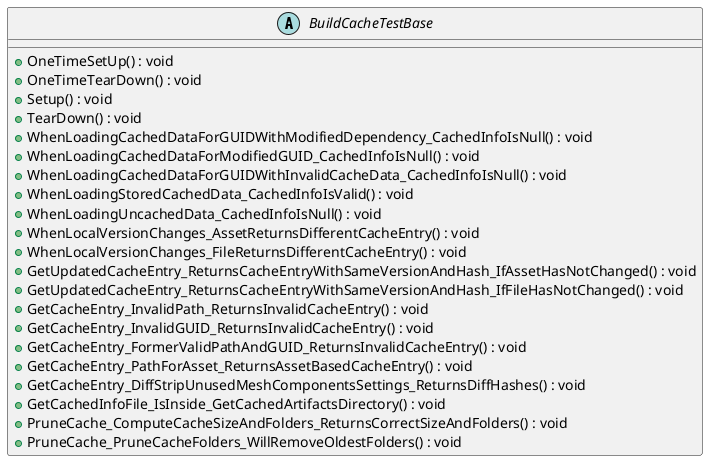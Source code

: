 @startuml
abstract class BuildCacheTestBase {
    + OneTimeSetUp() : void
    + OneTimeTearDown() : void
    + Setup() : void
    + TearDown() : void
    + WhenLoadingCachedDataForGUIDWithModifiedDependency_CachedInfoIsNull() : void
    + WhenLoadingCachedDataForModifiedGUID_CachedInfoIsNull() : void
    + WhenLoadingCachedDataForGUIDWithInvalidCacheData_CachedInfoIsNull() : void
    + WhenLoadingStoredCachedData_CachedInfoIsValid() : void
    + WhenLoadingUncachedData_CachedInfoIsNull() : void
    + WhenLocalVersionChanges_AssetReturnsDifferentCacheEntry() : void
    + WhenLocalVersionChanges_FileReturnsDifferentCacheEntry() : void
    + GetUpdatedCacheEntry_ReturnsCacheEntryWithSameVersionAndHash_IfAssetHasNotChanged() : void
    + GetUpdatedCacheEntry_ReturnsCacheEntryWithSameVersionAndHash_IfFileHasNotChanged() : void
    + GetCacheEntry_InvalidPath_ReturnsInvalidCacheEntry() : void
    + GetCacheEntry_InvalidGUID_ReturnsInvalidCacheEntry() : void
    + GetCacheEntry_FormerValidPathAndGUID_ReturnsInvalidCacheEntry() : void
    + GetCacheEntry_PathForAsset_ReturnsAssetBasedCacheEntry() : void
    + GetCacheEntry_DiffStripUnusedMeshComponentsSettings_ReturnsDiffHashes() : void
    + GetCachedInfoFile_IsInside_GetCachedArtifactsDirectory() : void
    + PruneCache_ComputeCacheSizeAndFolders_ReturnsCorrectSizeAndFolders() : void
    + PruneCache_PruneCacheFolders_WillRemoveOldestFolders() : void
}
@enduml
